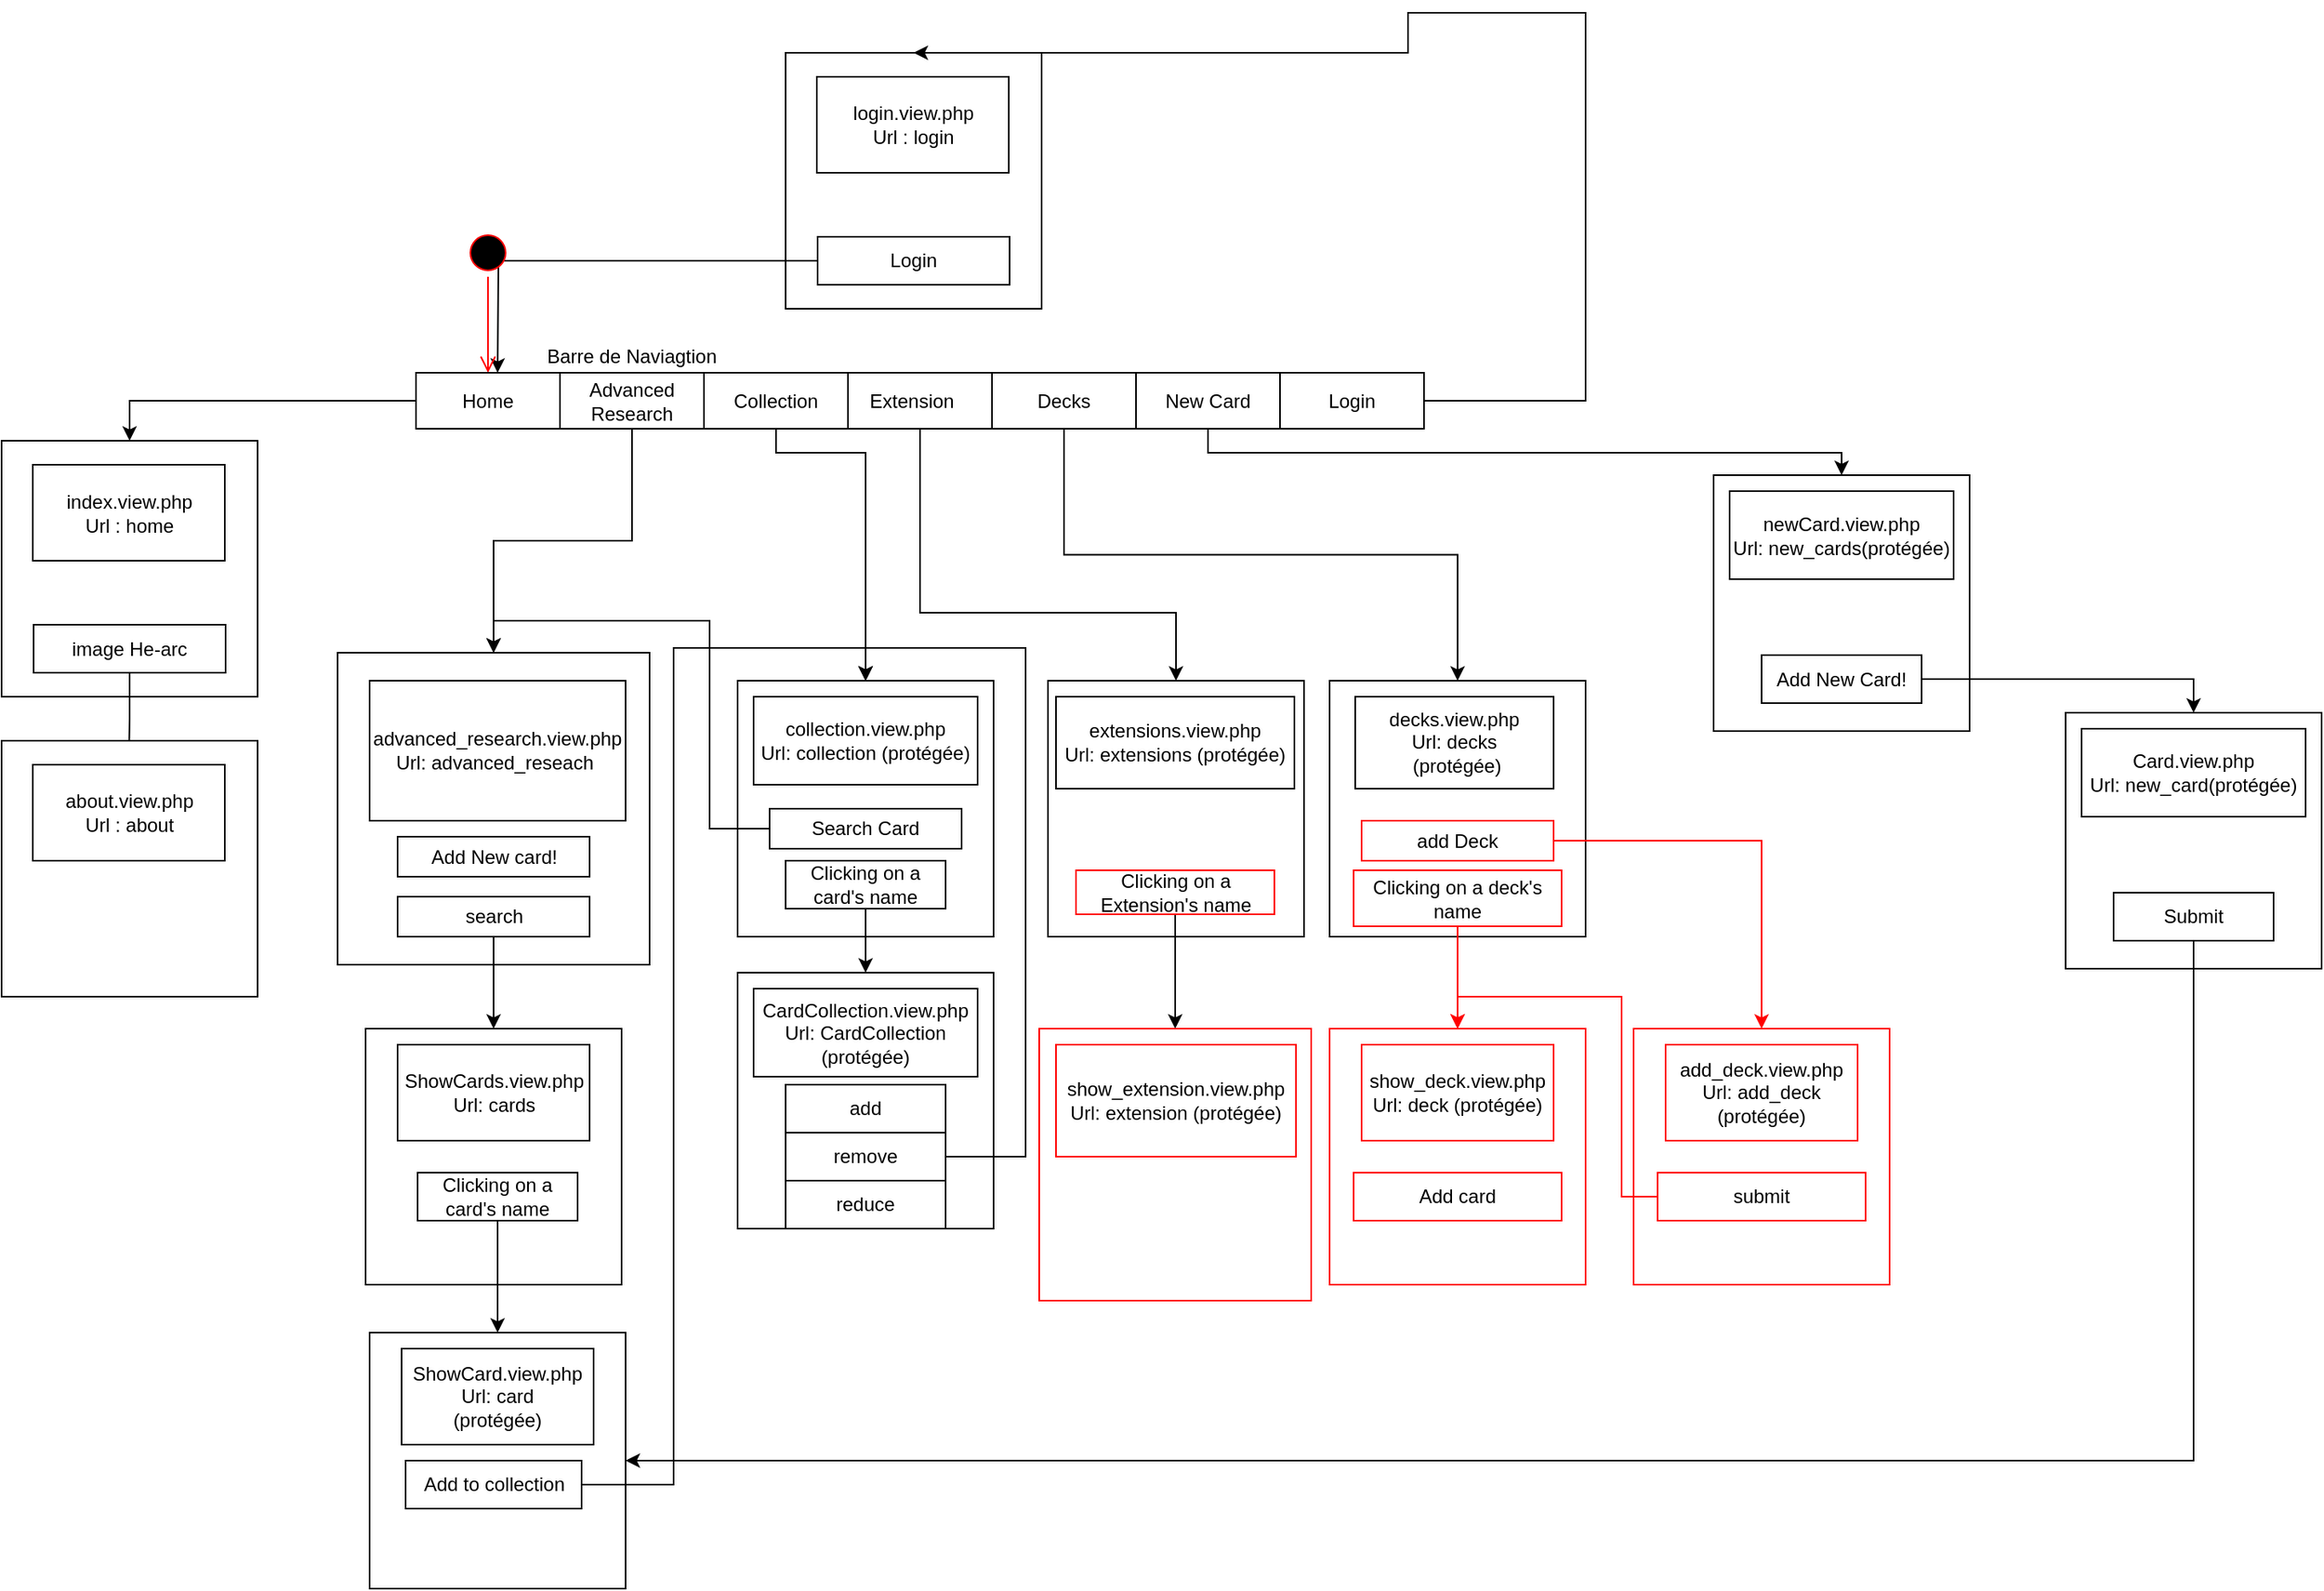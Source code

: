 <mxfile version="19.0.3" type="device"><diagram id="t1hI5LqDuZjC8F_jfuu2" name="Page-1"><mxGraphModel dx="1980" dy="524" grid="1" gridSize="10" guides="1" tooltips="1" connect="1" arrows="1" fold="1" page="1" pageScale="1" pageWidth="827" pageHeight="1169" math="0" shadow="0"><root><mxCell id="0"/><mxCell id="1" parent="0"/><mxCell id="2Z8GBUXBvu-Es88s9Bnw-1" value="" style="whiteSpace=wrap;html=1;aspect=fixed;" parent="1" vertex="1"><mxGeometry x="330" y="240" width="160" height="160" as="geometry"/></mxCell><mxCell id="9LljpZMXNGH-aan3cxNu-46" style="edgeStyle=orthogonalEdgeStyle;rounded=0;orthogonalLoop=1;jettySize=auto;html=1;exitX=0;exitY=0.5;exitDx=0;exitDy=0;strokeColor=#000000;fillColor=#FFFFFF;" edge="1" parent="1" source="mGmHyPtAnsM37EOMvdgF-2"><mxGeometry relative="1" as="geometry"><mxPoint x="150" y="440" as="targetPoint"/></mxGeometry></mxCell><mxCell id="mGmHyPtAnsM37EOMvdgF-2" value="Login" style="rounded=0;whiteSpace=wrap;html=1;" parent="1" vertex="1"><mxGeometry x="350" y="355" width="120" height="30" as="geometry"/></mxCell><mxCell id="mGmHyPtAnsM37EOMvdgF-4" value="" style="whiteSpace=wrap;html=1;aspect=fixed;" parent="1" vertex="1"><mxGeometry x="300" y="632.5" width="160" height="160" as="geometry"/></mxCell><mxCell id="mGmHyPtAnsM37EOMvdgF-5" value="collection.view.php&lt;br&gt;Url: collection (protégée)" style="rounded=0;whiteSpace=wrap;html=1;" parent="1" vertex="1"><mxGeometry x="310" y="642.5" width="140" height="55" as="geometry"/></mxCell><mxCell id="mGmHyPtAnsM37EOMvdgF-10" value="" style="whiteSpace=wrap;html=1;aspect=fixed;" parent="1" vertex="1"><mxGeometry x="494" y="632.5" width="160" height="160" as="geometry"/></mxCell><mxCell id="mGmHyPtAnsM37EOMvdgF-11" value="extensions.view.php&lt;br&gt;Url: extensions (protégée)" style="rounded=0;whiteSpace=wrap;html=1;" parent="1" vertex="1"><mxGeometry x="499" y="642.5" width="149" height="57.5" as="geometry"/></mxCell><mxCell id="AfJSVxRwZJ5kCRPgG-Cy-25" style="edgeStyle=orthogonalEdgeStyle;rounded=0;orthogonalLoop=1;jettySize=auto;html=1;exitX=0.5;exitY=1;exitDx=0;exitDy=0;entryX=0.5;entryY=0;entryDx=0;entryDy=0;" parent="1" source="mGmHyPtAnsM37EOMvdgF-12" target="AfJSVxRwZJ5kCRPgG-Cy-22" edge="1"><mxGeometry relative="1" as="geometry"/></mxCell><mxCell id="mGmHyPtAnsM37EOMvdgF-12" value="Clicking on a Extension's name" style="rounded=0;whiteSpace=wrap;html=1;fillColor=#FFFFFF;strokeColor=#FF0000;" parent="1" vertex="1"><mxGeometry x="511.5" y="751" width="124" height="27.5" as="geometry"/></mxCell><mxCell id="mGmHyPtAnsM37EOMvdgF-16" value="" style="whiteSpace=wrap;html=1;aspect=fixed;" parent="1" vertex="1"><mxGeometry x="50" y="615" width="195" height="195" as="geometry"/></mxCell><mxCell id="mGmHyPtAnsM37EOMvdgF-17" value="advanced_research.view.php&lt;br&gt;Url: advanced_reseach&amp;nbsp;" style="rounded=0;whiteSpace=wrap;html=1;" parent="1" vertex="1"><mxGeometry x="70" y="632.5" width="160" height="87.5" as="geometry"/></mxCell><mxCell id="mGmHyPtAnsM37EOMvdgF-18" value="search" style="rounded=0;whiteSpace=wrap;html=1;" parent="1" vertex="1"><mxGeometry x="87.5" y="767.5" width="120" height="25" as="geometry"/></mxCell><mxCell id="2Z8GBUXBvu-Es88s9Bnw-2" value="login.view.php&lt;br&gt;Url : login" style="rounded=0;whiteSpace=wrap;html=1;" parent="1" vertex="1"><mxGeometry x="349.5" y="255" width="120" height="60" as="geometry"/></mxCell><mxCell id="AfJSVxRwZJ5kCRPgG-Cy-1" value="Extension" style="rounded=0;whiteSpace=wrap;html=1;" parent="1" vertex="1"><mxGeometry x="189" y="440" width="440" height="35" as="geometry"/></mxCell><mxCell id="AfJSVxRwZJ5kCRPgG-Cy-2" value="Barre de Naviagtion" style="text;html=1;strokeColor=none;fillColor=none;align=center;verticalAlign=middle;whiteSpace=wrap;rounded=0;" parent="1" vertex="1"><mxGeometry x="154" y="420" width="160" height="20" as="geometry"/></mxCell><mxCell id="AfJSVxRwZJ5kCRPgG-Cy-34" style="edgeStyle=orthogonalEdgeStyle;rounded=0;orthogonalLoop=1;jettySize=auto;html=1;exitX=0.5;exitY=1;exitDx=0;exitDy=0;entryX=0.5;entryY=0;entryDx=0;entryDy=0;" parent="1" source="AfJSVxRwZJ5kCRPgG-Cy-3" target="mGmHyPtAnsM37EOMvdgF-16" edge="1"><mxGeometry relative="1" as="geometry"/></mxCell><mxCell id="AfJSVxRwZJ5kCRPgG-Cy-3" value="Advanced Research" style="rounded=0;whiteSpace=wrap;html=1;" parent="1" vertex="1"><mxGeometry x="189" y="440" width="90" height="35" as="geometry"/></mxCell><mxCell id="AfJSVxRwZJ5kCRPgG-Cy-9" style="edgeStyle=orthogonalEdgeStyle;rounded=0;orthogonalLoop=1;jettySize=auto;html=1;exitX=0.5;exitY=1;exitDx=0;exitDy=0;entryX=0.5;entryY=0;entryDx=0;entryDy=0;" parent="1" source="AfJSVxRwZJ5kCRPgG-Cy-4" target="mGmHyPtAnsM37EOMvdgF-4" edge="1"><mxGeometry relative="1" as="geometry"><Array as="points"><mxPoint x="324" y="490"/><mxPoint x="380" y="490"/></Array></mxGeometry></mxCell><mxCell id="AfJSVxRwZJ5kCRPgG-Cy-4" value="Collection" style="rounded=0;whiteSpace=wrap;html=1;" parent="1" vertex="1"><mxGeometry x="279" y="440" width="90" height="35" as="geometry"/></mxCell><mxCell id="AfJSVxRwZJ5kCRPgG-Cy-33" style="edgeStyle=orthogonalEdgeStyle;rounded=0;orthogonalLoop=1;jettySize=auto;html=1;exitX=0.5;exitY=1;exitDx=0;exitDy=0;entryX=0.5;entryY=0;entryDx=0;entryDy=0;" parent="1" target="mGmHyPtAnsM37EOMvdgF-10" edge="1"><mxGeometry relative="1" as="geometry"><Array as="points"><mxPoint x="414" y="590"/><mxPoint x="574" y="590"/></Array><mxPoint x="414" y="475" as="sourcePoint"/></mxGeometry></mxCell><mxCell id="AfJSVxRwZJ5kCRPgG-Cy-32" style="edgeStyle=orthogonalEdgeStyle;rounded=0;orthogonalLoop=1;jettySize=auto;html=1;exitX=0.5;exitY=1;exitDx=0;exitDy=0;entryX=0.5;entryY=0;entryDx=0;entryDy=0;" parent="1" source="AfJSVxRwZJ5kCRPgG-Cy-7" target="AfJSVxRwZJ5kCRPgG-Cy-26" edge="1"><mxGeometry relative="1" as="geometry"/></mxCell><mxCell id="AfJSVxRwZJ5kCRPgG-Cy-7" value="Decks&lt;span style=&quot;color: rgba(0 , 0 , 0 , 0) ; font-family: monospace ; font-size: 0px&quot;&gt;%3CmxGraphModel%3E%3Croot%3E%3CmxCell%20id%3D%220%22%2F%3E%3CmxCell%20id%3D%221%22%20parent%3D%220%22%2F%3E%3CmxCell%20id%3D%222%22%20value%3D%22Collection%22%20style%3D%22rounded%3D0%3BwhiteSpace%3Dwrap%3Bhtml%3D1%3B%22%20vertex%3D%221%22%20parent%3D%221%22%3E%3CmxGeometry%20x%3D%22100%22%20y%3D%22435%22%20width%3D%2290%22%20height%3D%2235%22%20as%3D%22geometry%22%2F%3E%3C%2FmxCell%3E%3C%2Froot%3E%3C%2FmxGraphModel%3E&lt;/span&gt;&lt;span style=&quot;color: rgba(0 , 0 , 0 , 0) ; font-family: monospace ; font-size: 0px&quot;&gt;%3CmxGraphModel%3E%3Croot%3E%3CmxCell%20id%3D%220%22%2F%3E%3CmxCell%20id%3D%221%22%20parent%3D%220%22%2F%3E%3CmxCell%20id%3D%222%22%20value%3D%22Collection%22%20style%3D%22rounded%3D0%3BwhiteSpace%3Dwrap%3Bhtml%3D1%3B%22%20vertex%3D%221%22%20parent%3D%221%22%3E%3CmxGeometry%20x%3D%22100%22%20y%3D%22435%22%20width%3D%2290%22%20height%3D%2235%22%20as%3D%22geometry%22%2F%3E%3C%2FmxCell%3E%3C%2Froot%3E%3C%2FmxGraphModel%3E&lt;/span&gt;" style="rounded=0;whiteSpace=wrap;html=1;" parent="1" vertex="1"><mxGeometry x="459" y="440" width="90" height="35" as="geometry"/></mxCell><mxCell id="AfJSVxRwZJ5kCRPgG-Cy-45" style="edgeStyle=orthogonalEdgeStyle;rounded=0;orthogonalLoop=1;jettySize=auto;html=1;exitX=1;exitY=0.5;exitDx=0;exitDy=0;entryX=0.5;entryY=0;entryDx=0;entryDy=0;startArrow=none;" parent="1" source="9LljpZMXNGH-aan3cxNu-3" target="2Z8GBUXBvu-Es88s9Bnw-1" edge="1"><mxGeometry relative="1" as="geometry"><mxPoint x="759" y="455" as="sourcePoint"/><mxPoint x="998.75" y="482.5" as="targetPoint"/><Array as="points"><mxPoint x="830" y="458"/><mxPoint x="830" y="215"/><mxPoint x="719" y="215"/></Array></mxGeometry></mxCell><mxCell id="9LljpZMXNGH-aan3cxNu-34" style="edgeStyle=orthogonalEdgeStyle;rounded=0;orthogonalLoop=1;jettySize=auto;html=1;exitX=0.5;exitY=1;exitDx=0;exitDy=0;entryX=0.5;entryY=0;entryDx=0;entryDy=0;strokeColor=#000000;fillColor=#FFFFFF;" edge="1" parent="1"><mxGeometry relative="1" as="geometry"><mxPoint x="594" y="475" as="sourcePoint"/><mxPoint x="990" y="504.0" as="targetPoint"/><Array as="points"><mxPoint x="594" y="490"/><mxPoint x="990" y="490"/></Array></mxGeometry></mxCell><mxCell id="AfJSVxRwZJ5kCRPgG-Cy-8" value="New Card" style="rounded=0;whiteSpace=wrap;html=1;" parent="1" vertex="1"><mxGeometry x="549" y="440" width="90" height="35" as="geometry"/></mxCell><mxCell id="AfJSVxRwZJ5kCRPgG-Cy-10" value="" style="whiteSpace=wrap;html=1;aspect=fixed;" parent="1" vertex="1"><mxGeometry x="67.5" y="850" width="160" height="160" as="geometry"/></mxCell><mxCell id="AfJSVxRwZJ5kCRPgG-Cy-11" value="ShowCards.view.php&lt;br&gt;Url: cards" style="rounded=0;whiteSpace=wrap;html=1;" parent="1" vertex="1"><mxGeometry x="87.5" y="860" width="120" height="60" as="geometry"/></mxCell><mxCell id="AfJSVxRwZJ5kCRPgG-Cy-14" value="" style="endArrow=classic;html=1;rounded=0;exitX=0.5;exitY=1;exitDx=0;exitDy=0;entryX=0.5;entryY=0;entryDx=0;entryDy=0;" parent="1" source="mGmHyPtAnsM37EOMvdgF-18" target="AfJSVxRwZJ5kCRPgG-Cy-10" edge="1"><mxGeometry width="50" height="50" relative="1" as="geometry"><mxPoint x="340" y="910" as="sourcePoint"/><mxPoint x="390" y="860" as="targetPoint"/></mxGeometry></mxCell><mxCell id="AfJSVxRwZJ5kCRPgG-Cy-19" style="edgeStyle=orthogonalEdgeStyle;rounded=0;orthogonalLoop=1;jettySize=auto;html=1;exitX=0.5;exitY=1;exitDx=0;exitDy=0;entryX=0.5;entryY=0;entryDx=0;entryDy=0;" parent="1" source="AfJSVxRwZJ5kCRPgG-Cy-15" target="AfJSVxRwZJ5kCRPgG-Cy-16" edge="1"><mxGeometry relative="1" as="geometry"/></mxCell><mxCell id="AfJSVxRwZJ5kCRPgG-Cy-15" value="Clicking on a card's name" style="rounded=0;whiteSpace=wrap;html=1;" parent="1" vertex="1"><mxGeometry x="100" y="940" width="100" height="30" as="geometry"/></mxCell><mxCell id="AfJSVxRwZJ5kCRPgG-Cy-16" value="" style="whiteSpace=wrap;html=1;aspect=fixed;" parent="1" vertex="1"><mxGeometry x="70" y="1040" width="160" height="160" as="geometry"/></mxCell><mxCell id="AfJSVxRwZJ5kCRPgG-Cy-17" value="ShowCard.view.php&lt;br&gt;Url: card&lt;br&gt;(protégée)" style="rounded=0;whiteSpace=wrap;html=1;" parent="1" vertex="1"><mxGeometry x="90" y="1050" width="120" height="60" as="geometry"/></mxCell><mxCell id="9LljpZMXNGH-aan3cxNu-18" style="edgeStyle=orthogonalEdgeStyle;rounded=0;orthogonalLoop=1;jettySize=auto;html=1;exitX=1;exitY=0.5;exitDx=0;exitDy=0;entryX=0.5;entryY=0;entryDx=0;entryDy=0;" edge="1" parent="1" source="AfJSVxRwZJ5kCRPgG-Cy-20" target="mGmHyPtAnsM37EOMvdgF-4"><mxGeometry relative="1" as="geometry"><Array as="points"><mxPoint x="260" y="1135"/><mxPoint x="260" y="612"/><mxPoint x="380" y="612"/></Array></mxGeometry></mxCell><mxCell id="AfJSVxRwZJ5kCRPgG-Cy-20" value="Add to collection" style="rounded=0;whiteSpace=wrap;html=1;" parent="1" vertex="1"><mxGeometry x="92.5" y="1120" width="110" height="30" as="geometry"/></mxCell><mxCell id="AfJSVxRwZJ5kCRPgG-Cy-22" value="" style="whiteSpace=wrap;html=1;aspect=fixed;fillColor=#FFFFFF;strokeColor=#FF0000;" parent="1" vertex="1"><mxGeometry x="488.5" y="850" width="170" height="170" as="geometry"/></mxCell><mxCell id="AfJSVxRwZJ5kCRPgG-Cy-23" value="show_extension.view.php&lt;br&gt;Url: extension (protégée)" style="rounded=0;whiteSpace=wrap;html=1;fillColor=#FFFFFF;strokeColor=#FF0000;" parent="1" vertex="1"><mxGeometry x="499" y="860" width="150" height="70" as="geometry"/></mxCell><mxCell id="AfJSVxRwZJ5kCRPgG-Cy-26" value="" style="whiteSpace=wrap;html=1;aspect=fixed;" parent="1" vertex="1"><mxGeometry x="670" y="632.5" width="160" height="160" as="geometry"/></mxCell><mxCell id="AfJSVxRwZJ5kCRPgG-Cy-27" value="decks.view.php&lt;br&gt;Url: decks&lt;br&gt;&amp;nbsp;(protégée)" style="rounded=0;whiteSpace=wrap;html=1;" parent="1" vertex="1"><mxGeometry x="686" y="642.5" width="124" height="57.5" as="geometry"/></mxCell><mxCell id="AfJSVxRwZJ5kCRPgG-Cy-28" style="edgeStyle=orthogonalEdgeStyle;rounded=0;orthogonalLoop=1;jettySize=auto;html=1;exitX=0.5;exitY=1;exitDx=0;exitDy=0;entryX=0.5;entryY=0;entryDx=0;entryDy=0;fillColor=#FFFFFF;strokeColor=#FF0000;" parent="1" source="AfJSVxRwZJ5kCRPgG-Cy-29" target="AfJSVxRwZJ5kCRPgG-Cy-30" edge="1"><mxGeometry relative="1" as="geometry"/></mxCell><mxCell id="AfJSVxRwZJ5kCRPgG-Cy-29" value="Clicking on a deck's name" style="rounded=0;whiteSpace=wrap;html=1;fillColor=#FFFFFF;strokeColor=#FF0000;" parent="1" vertex="1"><mxGeometry x="685" y="751" width="130" height="35" as="geometry"/></mxCell><mxCell id="AfJSVxRwZJ5kCRPgG-Cy-30" value="" style="whiteSpace=wrap;html=1;aspect=fixed;fillColor=#FFFFFF;strokeColor=#FF0000;" parent="1" vertex="1"><mxGeometry x="670" y="850" width="160" height="160" as="geometry"/></mxCell><mxCell id="AfJSVxRwZJ5kCRPgG-Cy-31" value="show_deck.view.php&lt;br&gt;Url: deck (protégée)" style="rounded=0;whiteSpace=wrap;html=1;fillColor=#FFFFFF;strokeColor=#FF0000;" parent="1" vertex="1"><mxGeometry x="690" y="860" width="120" height="60" as="geometry"/></mxCell><mxCell id="AfJSVxRwZJ5kCRPgG-Cy-38" style="edgeStyle=orthogonalEdgeStyle;rounded=0;orthogonalLoop=1;jettySize=auto;html=1;exitX=1;exitY=0.5;exitDx=0;exitDy=0;entryX=0.5;entryY=0;entryDx=0;entryDy=0;fillColor=#FFFFFF;strokeColor=#FF0000;" parent="1" source="AfJSVxRwZJ5kCRPgG-Cy-35" target="AfJSVxRwZJ5kCRPgG-Cy-36" edge="1"><mxGeometry relative="1" as="geometry"/></mxCell><mxCell id="AfJSVxRwZJ5kCRPgG-Cy-35" value="add Deck" style="rounded=0;whiteSpace=wrap;html=1;fillColor=#FFFFFF;strokeColor=#FF0000;" parent="1" vertex="1"><mxGeometry x="690" y="720" width="120" height="25" as="geometry"/></mxCell><mxCell id="AfJSVxRwZJ5kCRPgG-Cy-36" value="" style="whiteSpace=wrap;html=1;aspect=fixed;fillColor=#FFFFFF;strokeColor=#FF0000;" parent="1" vertex="1"><mxGeometry x="860" y="850" width="160" height="160" as="geometry"/></mxCell><mxCell id="AfJSVxRwZJ5kCRPgG-Cy-37" value="add_deck.view.php&lt;br&gt;Url: add_deck (protégée)" style="rounded=0;whiteSpace=wrap;html=1;fillColor=#FFFFFF;strokeColor=#FF0000;" parent="1" vertex="1"><mxGeometry x="880" y="860" width="120" height="60" as="geometry"/></mxCell><mxCell id="AfJSVxRwZJ5kCRPgG-Cy-40" style="edgeStyle=orthogonalEdgeStyle;rounded=0;orthogonalLoop=1;jettySize=auto;html=1;exitX=0;exitY=0.5;exitDx=0;exitDy=0;entryX=0.5;entryY=0;entryDx=0;entryDy=0;fillColor=#FFFFFF;strokeColor=#FF0000;" parent="1" source="AfJSVxRwZJ5kCRPgG-Cy-39" target="AfJSVxRwZJ5kCRPgG-Cy-30" edge="1"><mxGeometry relative="1" as="geometry"/></mxCell><mxCell id="AfJSVxRwZJ5kCRPgG-Cy-39" value="submit" style="rounded=0;whiteSpace=wrap;html=1;fillColor=#FFFFFF;strokeColor=#FF0000;" parent="1" vertex="1"><mxGeometry x="875" y="940" width="130" height="30" as="geometry"/></mxCell><mxCell id="AfJSVxRwZJ5kCRPgG-Cy-47" value="Add card" style="rounded=0;whiteSpace=wrap;html=1;fillColor=#FFFFFF;strokeColor=#FF0000;" parent="1" vertex="1"><mxGeometry x="685" y="940" width="130" height="30" as="geometry"/></mxCell><mxCell id="gGnFrxahQdJLeY0-Cmp7-6" value="" style="ellipse;html=1;shape=startState;fillColor=#000000;strokeColor=#ff0000;" parent="1" vertex="1"><mxGeometry x="129" y="350" width="30" height="30" as="geometry"/></mxCell><mxCell id="gGnFrxahQdJLeY0-Cmp7-7" value="" style="edgeStyle=orthogonalEdgeStyle;html=1;verticalAlign=bottom;endArrow=open;endSize=8;strokeColor=#ff0000;rounded=0;" parent="1" source="gGnFrxahQdJLeY0-Cmp7-6" edge="1"><mxGeometry relative="1" as="geometry"><mxPoint x="144" y="440" as="targetPoint"/></mxGeometry></mxCell><mxCell id="5Ix6f6lsvD5YC_OkGFl_-1" style="edgeStyle=orthogonalEdgeStyle;rounded=0;orthogonalLoop=1;jettySize=auto;html=1;exitX=0.5;exitY=1;exitDx=0;exitDy=0;" parent="1" edge="1"><mxGeometry relative="1" as="geometry"><mxPoint x="998.75" y="640" as="sourcePoint"/><mxPoint x="998.8" y="640" as="targetPoint"/></mxGeometry></mxCell><mxCell id="9LljpZMXNGH-aan3cxNu-9" style="edgeStyle=orthogonalEdgeStyle;rounded=0;orthogonalLoop=1;jettySize=auto;html=1;exitX=0;exitY=0.5;exitDx=0;exitDy=0;entryX=0.5;entryY=0;entryDx=0;entryDy=0;" edge="1" parent="1" source="9LljpZMXNGH-aan3cxNu-1" target="9LljpZMXNGH-aan3cxNu-6"><mxGeometry relative="1" as="geometry"/></mxCell><mxCell id="9LljpZMXNGH-aan3cxNu-1" value="Home" style="rounded=0;whiteSpace=wrap;html=1;" vertex="1" parent="1"><mxGeometry x="99" y="440" width="90" height="35" as="geometry"/></mxCell><mxCell id="9LljpZMXNGH-aan3cxNu-3" value="Login" style="rounded=0;whiteSpace=wrap;html=1;" vertex="1" parent="1"><mxGeometry x="639" y="440" width="90" height="35" as="geometry"/></mxCell><mxCell id="9LljpZMXNGH-aan3cxNu-6" value="" style="whiteSpace=wrap;html=1;aspect=fixed;" vertex="1" parent="1"><mxGeometry x="-160" y="482.5" width="160" height="160" as="geometry"/></mxCell><mxCell id="9LljpZMXNGH-aan3cxNu-14" style="edgeStyle=orthogonalEdgeStyle;rounded=0;orthogonalLoop=1;jettySize=auto;html=1;exitX=0.5;exitY=1;exitDx=0;exitDy=0;entryX=0.5;entryY=0;entryDx=0;entryDy=0;" edge="1" parent="1" source="9LljpZMXNGH-aan3cxNu-7" target="9LljpZMXNGH-aan3cxNu-13"><mxGeometry relative="1" as="geometry"/></mxCell><mxCell id="9LljpZMXNGH-aan3cxNu-7" value="image He-arc" style="rounded=0;whiteSpace=wrap;html=1;" vertex="1" parent="1"><mxGeometry x="-140" y="597.5" width="120" height="30" as="geometry"/></mxCell><mxCell id="9LljpZMXNGH-aan3cxNu-8" value="index.view.php&lt;br&gt;Url : home" style="rounded=0;whiteSpace=wrap;html=1;" vertex="1" parent="1"><mxGeometry x="-140.5" y="497.5" width="120" height="60" as="geometry"/></mxCell><mxCell id="9LljpZMXNGH-aan3cxNu-11" value="" style="whiteSpace=wrap;html=1;aspect=fixed;" vertex="1" parent="1"><mxGeometry x="-160" y="670" width="160" height="160" as="geometry"/></mxCell><mxCell id="9LljpZMXNGH-aan3cxNu-13" value="about.view.php&lt;br&gt;Url : about" style="rounded=0;whiteSpace=wrap;html=1;" vertex="1" parent="1"><mxGeometry x="-140.5" y="685" width="120" height="60" as="geometry"/></mxCell><mxCell id="9LljpZMXNGH-aan3cxNu-15" style="edgeStyle=orthogonalEdgeStyle;rounded=0;orthogonalLoop=1;jettySize=auto;html=1;exitX=0.5;exitY=1;exitDx=0;exitDy=0;" edge="1" parent="1" source="9LljpZMXNGH-aan3cxNu-11" target="9LljpZMXNGH-aan3cxNu-11"><mxGeometry relative="1" as="geometry"/></mxCell><mxCell id="9LljpZMXNGH-aan3cxNu-17" value="Add New card!" style="rounded=0;whiteSpace=wrap;html=1;" vertex="1" parent="1"><mxGeometry x="87.5" y="730" width="120" height="25" as="geometry"/></mxCell><mxCell id="9LljpZMXNGH-aan3cxNu-27" style="edgeStyle=orthogonalEdgeStyle;rounded=0;orthogonalLoop=1;jettySize=auto;html=1;exitX=0.5;exitY=1;exitDx=0;exitDy=0;entryX=0.5;entryY=0;entryDx=0;entryDy=0;" edge="1" parent="1" source="9LljpZMXNGH-aan3cxNu-19" target="9LljpZMXNGH-aan3cxNu-20"><mxGeometry relative="1" as="geometry"/></mxCell><mxCell id="9LljpZMXNGH-aan3cxNu-19" value="Clicking on a card's name" style="rounded=0;whiteSpace=wrap;html=1;" vertex="1" parent="1"><mxGeometry x="330" y="745" width="100" height="30" as="geometry"/></mxCell><mxCell id="9LljpZMXNGH-aan3cxNu-20" value="" style="whiteSpace=wrap;html=1;aspect=fixed;" vertex="1" parent="1"><mxGeometry x="300" y="815" width="160" height="160" as="geometry"/></mxCell><mxCell id="9LljpZMXNGH-aan3cxNu-21" value="CardCollection.view.php&lt;br&gt;Url: CardCollection (protégée)" style="rounded=0;whiteSpace=wrap;html=1;" vertex="1" parent="1"><mxGeometry x="310" y="825" width="140" height="55" as="geometry"/></mxCell><mxCell id="9LljpZMXNGH-aan3cxNu-22" value="add" style="rounded=0;whiteSpace=wrap;html=1;" vertex="1" parent="1"><mxGeometry x="330" y="885" width="100" height="30" as="geometry"/></mxCell><mxCell id="9LljpZMXNGH-aan3cxNu-26" style="edgeStyle=orthogonalEdgeStyle;rounded=0;orthogonalLoop=1;jettySize=auto;html=1;exitX=1;exitY=0.5;exitDx=0;exitDy=0;entryX=0.5;entryY=0;entryDx=0;entryDy=0;" edge="1" parent="1" source="9LljpZMXNGH-aan3cxNu-23" target="mGmHyPtAnsM37EOMvdgF-4"><mxGeometry relative="1" as="geometry"><Array as="points"><mxPoint x="480" y="930"/><mxPoint x="480" y="612"/><mxPoint x="380" y="612"/></Array></mxGeometry></mxCell><mxCell id="9LljpZMXNGH-aan3cxNu-23" value="remove&lt;span style=&quot;color: rgba(0, 0, 0, 0); font-family: monospace; font-size: 0px; text-align: start;&quot;&gt;%3CmxGraphModel%3E%3Croot%3E%3CmxCell%20id%3D%220%22%2F%3E%3CmxCell%20id%3D%221%22%20parent%3D%220%22%2F%3E%3CmxCell%20id%3D%222%22%20value%3D%22add%22%20style%3D%22rounded%3D0%3BwhiteSpace%3Dwrap%3Bhtml%3D1%3B%22%20vertex%3D%221%22%20parent%3D%221%22%3E%3CmxGeometry%20x%3D%22330%22%20y%3D%22890%22%20width%3D%22100%22%20height%3D%2230%22%20as%3D%22geometry%22%2F%3E%3C%2FmxCell%3E%3C%2Froot%3E%3C%2FmxGraphModel%3E&lt;/span&gt;&lt;span style=&quot;color: rgba(0, 0, 0, 0); font-family: monospace; font-size: 0px; text-align: start;&quot;&gt;%3CmxGraphModel%3E%3Croot%3E%3CmxCell%20id%3D%220%22%2F%3E%3CmxCell%20id%3D%221%22%20parent%3D%220%22%2F%3E%3CmxCell%20id%3D%222%22%20value%3D%22add%22%20style%3D%22rounded%3D0%3BwhiteSpace%3Dwrap%3Bhtml%3D1%3B%22%20vertex%3D%221%22%20parent%3D%221%22%3E%3CmxGeometry%20x%3D%22330%22%20y%3D%22890%22%20width%3D%22100%22%20height%3D%2230%22%20as%3D%22geometry%22%2F%3E%3C%2FmxCell%3E%3C%2Froot%3E%3C%2FmxGraphModel%3E&lt;/span&gt;" style="rounded=0;whiteSpace=wrap;html=1;" vertex="1" parent="1"><mxGeometry x="330" y="915" width="100" height="30" as="geometry"/></mxCell><mxCell id="9LljpZMXNGH-aan3cxNu-24" value="reduce" style="rounded=0;whiteSpace=wrap;html=1;" vertex="1" parent="1"><mxGeometry x="330" y="945" width="100" height="30" as="geometry"/></mxCell><mxCell id="9LljpZMXNGH-aan3cxNu-29" style="edgeStyle=orthogonalEdgeStyle;rounded=0;orthogonalLoop=1;jettySize=auto;html=1;exitX=0;exitY=0.5;exitDx=0;exitDy=0;entryX=0.5;entryY=0;entryDx=0;entryDy=0;" edge="1" parent="1" source="9LljpZMXNGH-aan3cxNu-28" target="mGmHyPtAnsM37EOMvdgF-16"><mxGeometry relative="1" as="geometry"/></mxCell><mxCell id="9LljpZMXNGH-aan3cxNu-28" value="Search Card" style="rounded=0;whiteSpace=wrap;html=1;" vertex="1" parent="1"><mxGeometry x="320" y="712.5" width="120" height="25" as="geometry"/></mxCell><mxCell id="9LljpZMXNGH-aan3cxNu-30" value="" style="whiteSpace=wrap;html=1;aspect=fixed;" vertex="1" parent="1"><mxGeometry x="910" y="504" width="160" height="160" as="geometry"/></mxCell><mxCell id="9LljpZMXNGH-aan3cxNu-31" value="newCard.view.php&lt;br&gt;Url: new_cards(protégée)" style="rounded=0;whiteSpace=wrap;html=1;" vertex="1" parent="1"><mxGeometry x="920" y="514" width="140" height="55" as="geometry"/></mxCell><mxCell id="9LljpZMXNGH-aan3cxNu-45" style="edgeStyle=orthogonalEdgeStyle;rounded=0;orthogonalLoop=1;jettySize=auto;html=1;exitX=1;exitY=0.5;exitDx=0;exitDy=0;entryX=0.5;entryY=0;entryDx=0;entryDy=0;strokeColor=#000000;fillColor=#FFFFFF;" edge="1" parent="1" source="9LljpZMXNGH-aan3cxNu-32" target="9LljpZMXNGH-aan3cxNu-41"><mxGeometry relative="1" as="geometry"/></mxCell><mxCell id="9LljpZMXNGH-aan3cxNu-32" value="Add New Card!" style="rounded=0;whiteSpace=wrap;html=1;" vertex="1" parent="1"><mxGeometry x="940" y="616.5" width="100" height="30" as="geometry"/></mxCell><mxCell id="9LljpZMXNGH-aan3cxNu-40" style="edgeStyle=orthogonalEdgeStyle;rounded=0;orthogonalLoop=1;jettySize=auto;html=1;exitX=0.5;exitY=1;exitDx=0;exitDy=0;" edge="1" parent="1"><mxGeometry relative="1" as="geometry"><mxPoint x="1218.75" y="788.5" as="sourcePoint"/><mxPoint x="1218.8" y="788.5" as="targetPoint"/></mxGeometry></mxCell><mxCell id="9LljpZMXNGH-aan3cxNu-41" value="" style="whiteSpace=wrap;html=1;aspect=fixed;" vertex="1" parent="1"><mxGeometry x="1130" y="652.5" width="160" height="160" as="geometry"/></mxCell><mxCell id="9LljpZMXNGH-aan3cxNu-42" value="Card.view.php&lt;br&gt;Url: new_card(protégée)" style="rounded=0;whiteSpace=wrap;html=1;" vertex="1" parent="1"><mxGeometry x="1140" y="662.5" width="140" height="55" as="geometry"/></mxCell><mxCell id="9LljpZMXNGH-aan3cxNu-44" style="edgeStyle=orthogonalEdgeStyle;rounded=0;orthogonalLoop=1;jettySize=auto;html=1;exitX=0.5;exitY=1;exitDx=0;exitDy=0;entryX=1;entryY=0.5;entryDx=0;entryDy=0;strokeColor=#000000;fillColor=#FFFFFF;" edge="1" parent="1" source="9LljpZMXNGH-aan3cxNu-43" target="AfJSVxRwZJ5kCRPgG-Cy-16"><mxGeometry relative="1" as="geometry"/></mxCell><mxCell id="9LljpZMXNGH-aan3cxNu-43" value="Submit" style="rounded=0;whiteSpace=wrap;html=1;" vertex="1" parent="1"><mxGeometry x="1160" y="765" width="100" height="30" as="geometry"/></mxCell></root></mxGraphModel></diagram></mxfile>